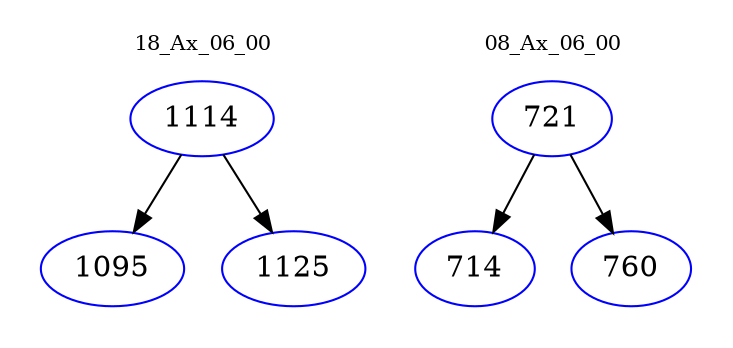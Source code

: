 digraph{
subgraph cluster_0 {
color = white
label = "18_Ax_06_00";
fontsize=10;
T0_1114 [label="1114", color="blue"]
T0_1114 -> T0_1095 [color="black"]
T0_1095 [label="1095", color="blue"]
T0_1114 -> T0_1125 [color="black"]
T0_1125 [label="1125", color="blue"]
}
subgraph cluster_1 {
color = white
label = "08_Ax_06_00";
fontsize=10;
T1_721 [label="721", color="blue"]
T1_721 -> T1_714 [color="black"]
T1_714 [label="714", color="blue"]
T1_721 -> T1_760 [color="black"]
T1_760 [label="760", color="blue"]
}
}

